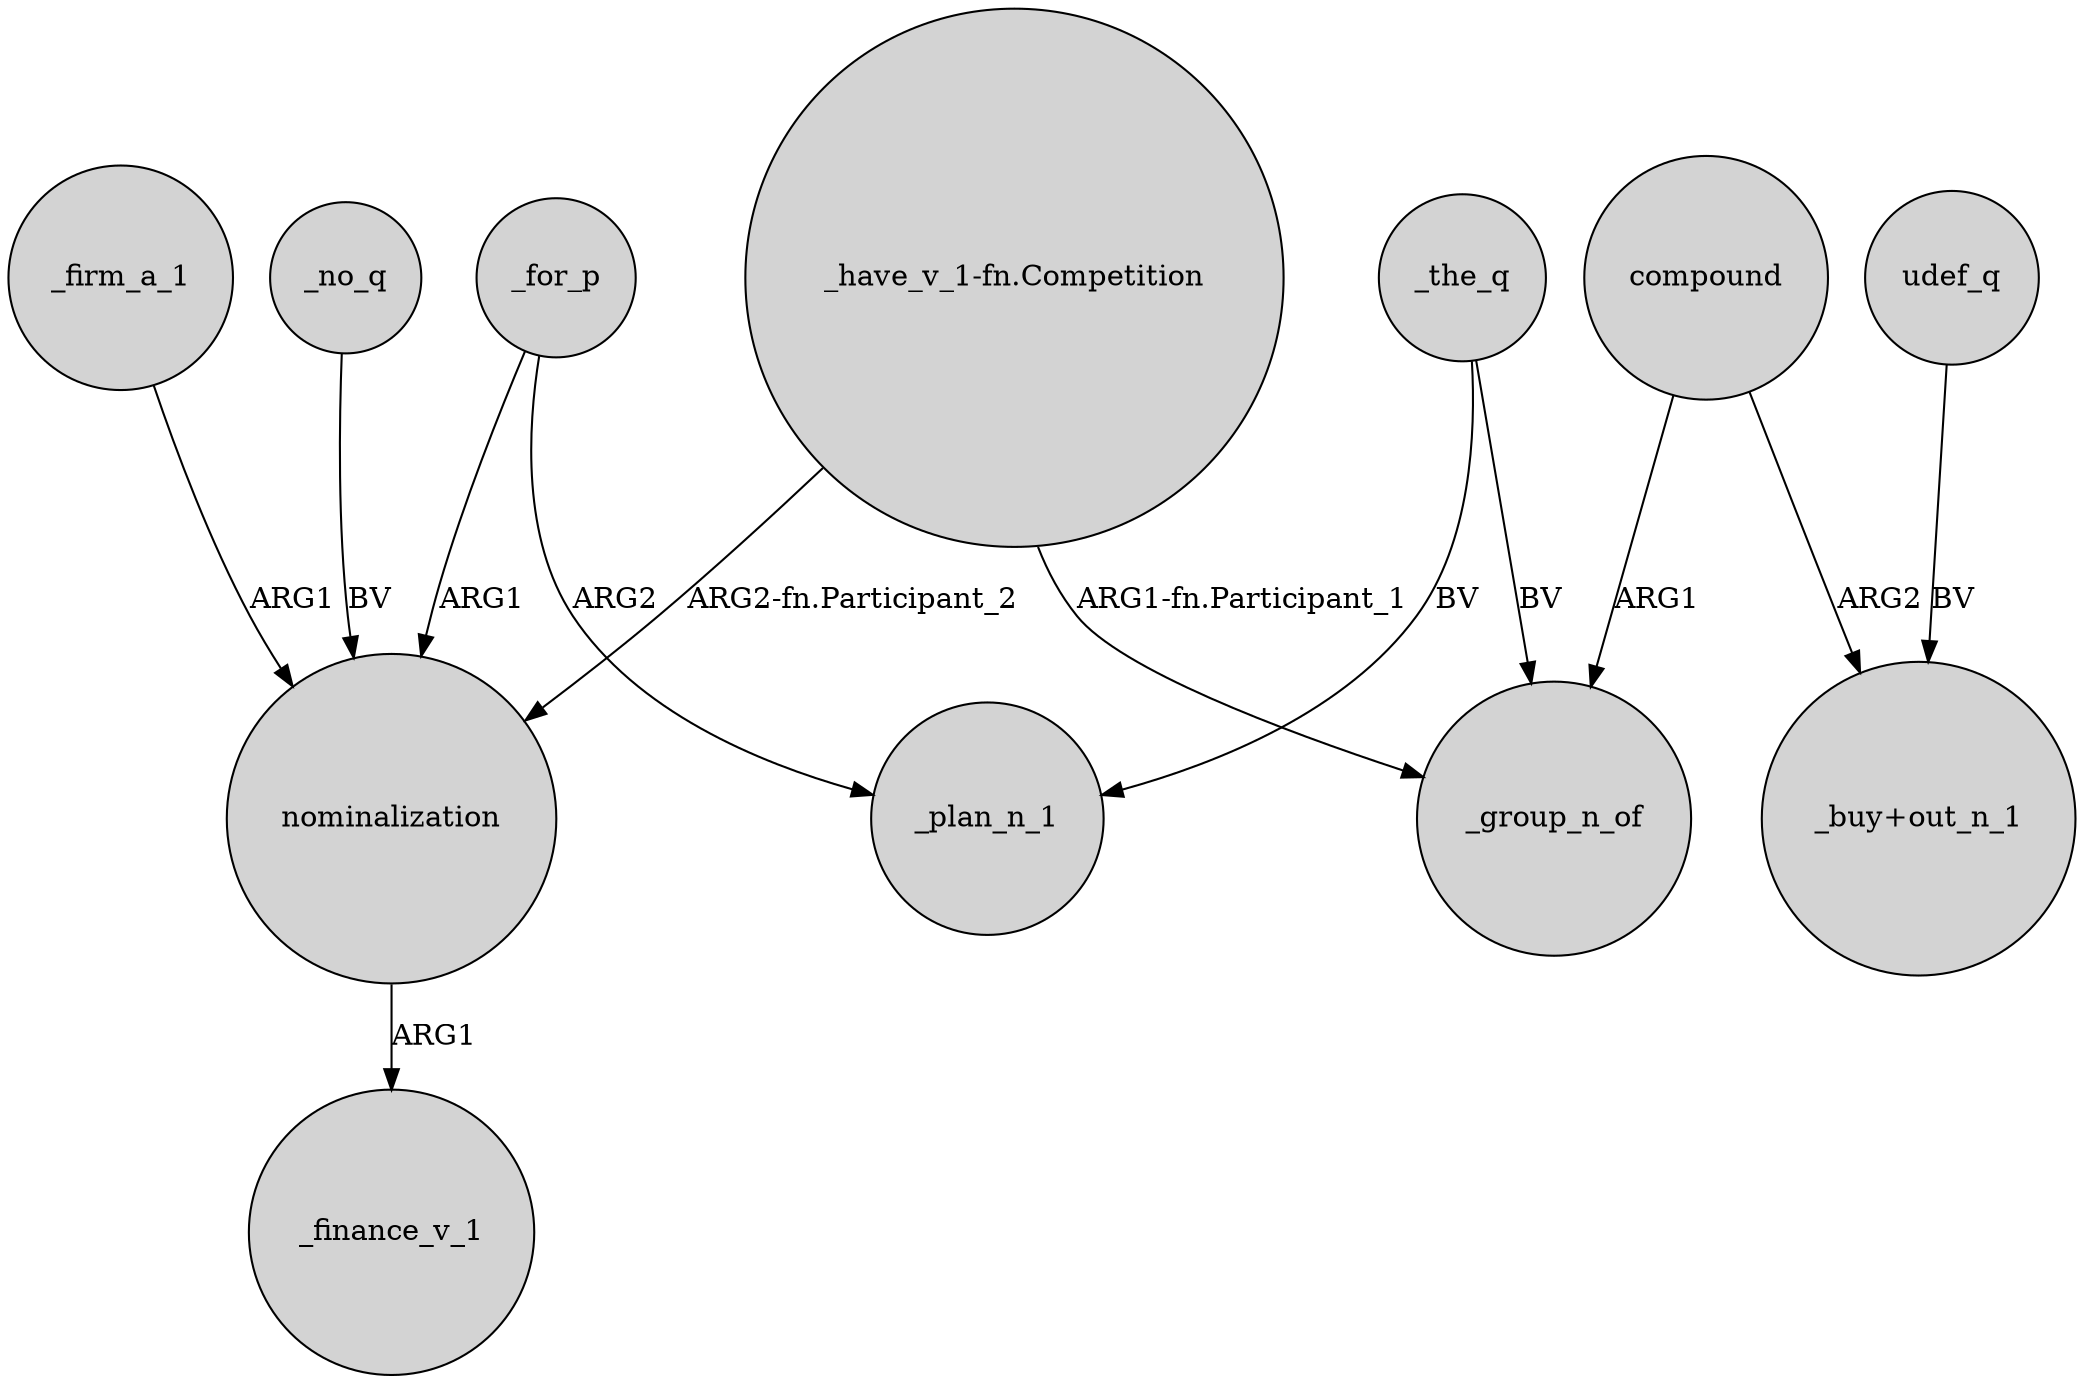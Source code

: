 digraph {
	node [shape=circle style=filled]
	"_have_v_1-fn.Competition" -> nominalization [label="ARG2-fn.Participant_2"]
	_the_q -> _group_n_of [label=BV]
	_firm_a_1 -> nominalization [label=ARG1]
	udef_q -> "_buy+out_n_1" [label=BV]
	_for_p -> _plan_n_1 [label=ARG2]
	nominalization -> _finance_v_1 [label=ARG1]
	compound -> _group_n_of [label=ARG1]
	_the_q -> _plan_n_1 [label=BV]
	"_have_v_1-fn.Competition" -> _group_n_of [label="ARG1-fn.Participant_1"]
	_no_q -> nominalization [label=BV]
	compound -> "_buy+out_n_1" [label=ARG2]
	_for_p -> nominalization [label=ARG1]
}
